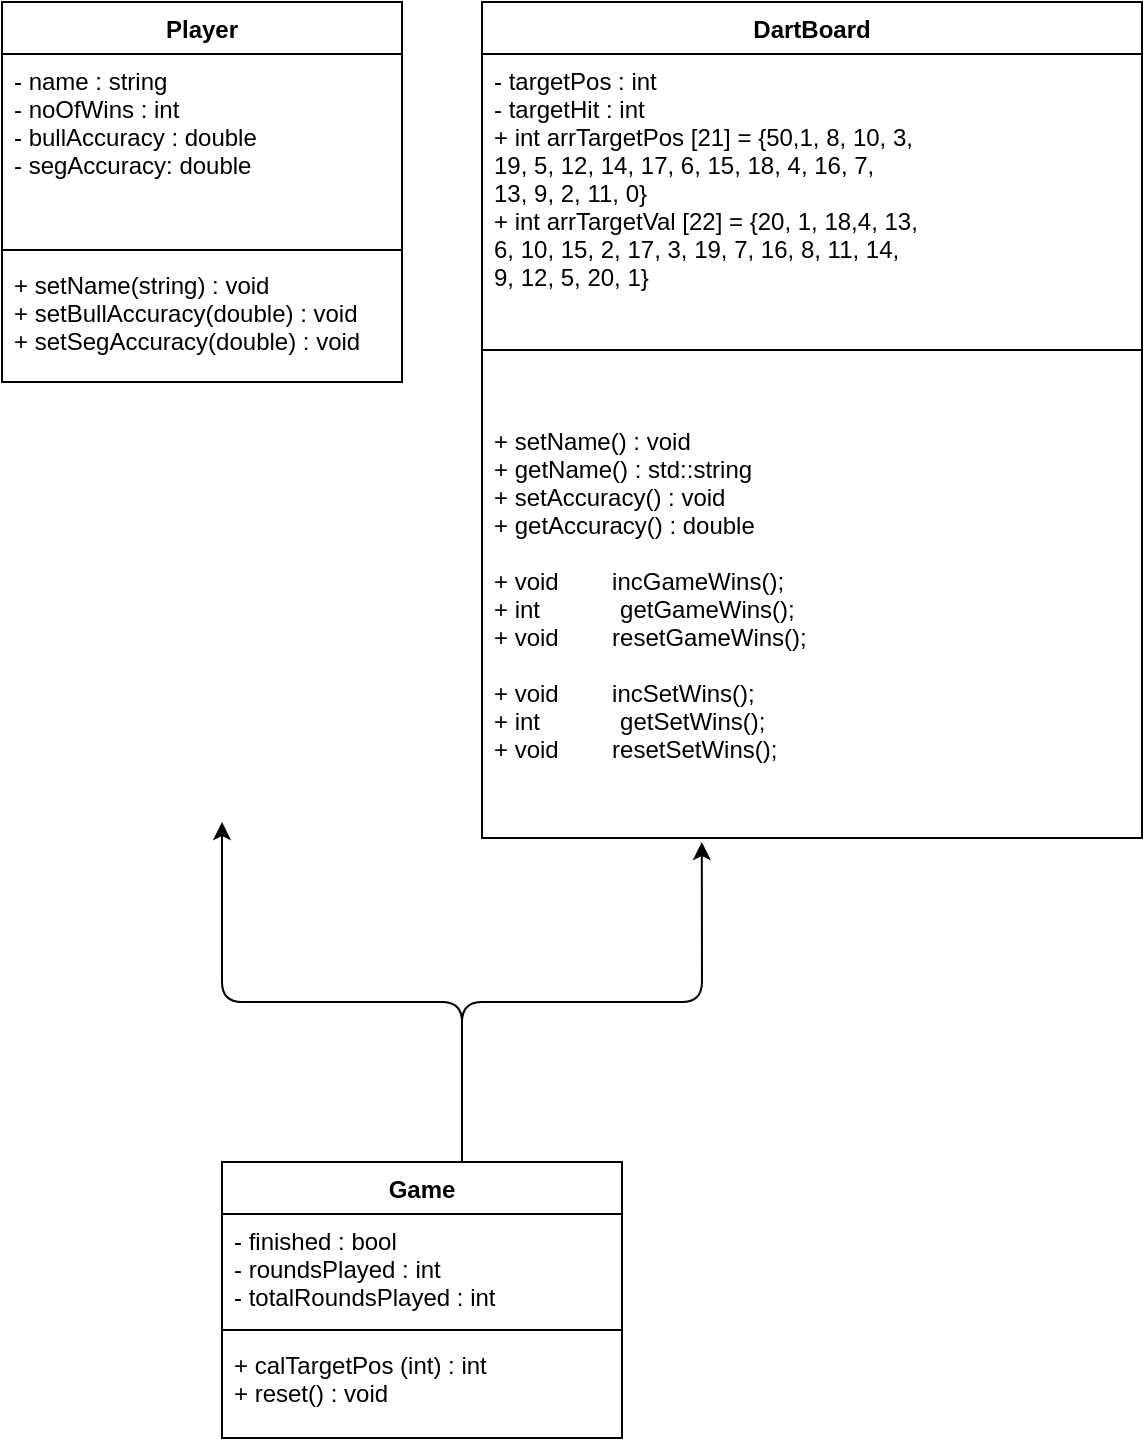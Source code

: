 <mxfile version="13.0.6" type="github">
  <diagram id="KvIgnxkLXuehH7X5kyKA" name="Page-1">
    <mxGraphModel dx="539" dy="779" grid="1" gridSize="10" guides="1" tooltips="1" connect="1" arrows="1" fold="1" page="1" pageScale="1" pageWidth="1169" pageHeight="826" math="0" shadow="0">
      <root>
        <mxCell id="0" />
        <mxCell id="1" parent="0" />
        <mxCell id="xvUeXTyLHobFcFk8aWzV-1" value="Player" style="swimlane;fontStyle=1;align=center;verticalAlign=top;childLayout=stackLayout;horizontal=1;startSize=26;horizontalStack=0;resizeParent=1;resizeParentMax=0;resizeLast=0;collapsible=1;marginBottom=0;" parent="1" vertex="1">
          <mxGeometry x="40" y="80" width="200" height="190" as="geometry" />
        </mxCell>
        <mxCell id="xvUeXTyLHobFcFk8aWzV-2" value="- name : string&#xa;- noOfWins : int&#xa;- bullAccuracy : double&#xa;- segAccuracy: double&#xa;&#xa;&#xa;&#xa;" style="text;strokeColor=none;fillColor=none;align=left;verticalAlign=top;spacingLeft=4;spacingRight=4;overflow=hidden;rotatable=0;points=[[0,0.5],[1,0.5]];portConstraint=eastwest;" parent="xvUeXTyLHobFcFk8aWzV-1" vertex="1">
          <mxGeometry y="26" width="200" height="94" as="geometry" />
        </mxCell>
        <mxCell id="xvUeXTyLHobFcFk8aWzV-3" value="" style="line;strokeWidth=1;fillColor=none;align=left;verticalAlign=middle;spacingTop=-1;spacingLeft=3;spacingRight=3;rotatable=0;labelPosition=right;points=[];portConstraint=eastwest;" parent="xvUeXTyLHobFcFk8aWzV-1" vertex="1">
          <mxGeometry y="120" width="200" height="8" as="geometry" />
        </mxCell>
        <mxCell id="xvUeXTyLHobFcFk8aWzV-4" value="+ setName(string) : void&#xa;+ setBullAccuracy(double) : void&#xa;+ setSegAccuracy(double) : void&#xa;" style="text;strokeColor=none;fillColor=none;align=left;verticalAlign=top;spacingLeft=4;spacingRight=4;overflow=hidden;rotatable=0;points=[[0,0.5],[1,0.5]];portConstraint=eastwest;" parent="xvUeXTyLHobFcFk8aWzV-1" vertex="1">
          <mxGeometry y="128" width="200" height="62" as="geometry" />
        </mxCell>
        <mxCell id="xvUeXTyLHobFcFk8aWzV-9" value="DartBoard" style="swimlane;fontStyle=1;align=center;verticalAlign=top;childLayout=stackLayout;horizontal=1;startSize=26;horizontalStack=0;resizeParent=1;resizeParentMax=0;resizeLast=0;collapsible=1;marginBottom=0;" parent="1" vertex="1">
          <mxGeometry x="280" y="80" width="330" height="418" as="geometry" />
        </mxCell>
        <mxCell id="xvUeXTyLHobFcFk8aWzV-10" value="- targetPos : int&#xa;- targetHit : int&#xa;+ int arrTargetPos [21] = {50,1, 8, 10, 3,&#xa; 19, 5, 12, 14, 17, 6, 15, 18, 4, 16, 7, &#xa;13, 9, 2, 11, 0}&#xa;+ int arrTargetVal [22] = {20, 1, 18,4, 13,&#xa; 6, 10, 15, 2, 17, 3, 19, 7, 16, 8, 11, 14,&#xa; 9, 12, 5, 20, 1}&#xa;&#xa;&#xa;&#xa;&#xa;&#xa;&#xa;&#xa;" style="text;strokeColor=none;fillColor=none;align=left;verticalAlign=top;spacingLeft=4;spacingRight=4;overflow=hidden;rotatable=0;points=[[0,0.5],[1,0.5]];portConstraint=eastwest;" parent="xvUeXTyLHobFcFk8aWzV-9" vertex="1">
          <mxGeometry y="26" width="330" height="144" as="geometry" />
        </mxCell>
        <mxCell id="xvUeXTyLHobFcFk8aWzV-11" value="" style="line;strokeWidth=1;fillColor=none;align=left;verticalAlign=middle;spacingTop=-1;spacingLeft=3;spacingRight=3;rotatable=0;labelPosition=right;points=[];portConstraint=eastwest;" parent="xvUeXTyLHobFcFk8aWzV-9" vertex="1">
          <mxGeometry y="170" width="330" height="8" as="geometry" />
        </mxCell>
        <mxCell id="xvUeXTyLHobFcFk8aWzV-12" value="    &#xa;&#xa;+ setName() : void&#xa;+ getName() : std::string&#xa;+ setAccuracy() : void&#xa;+ getAccuracy() : double&#xa;&#xa;+ void        incGameWins();&#xa;+ int            getGameWins();&#xa;+ void        resetGameWins();&#xa;&#xa;+ void        incSetWins();&#xa;+ int            getSetWins();&#xa;+ void        resetSetWins();" style="text;strokeColor=none;fillColor=none;align=left;verticalAlign=top;spacingLeft=4;spacingRight=4;overflow=hidden;rotatable=0;points=[[0,0.5],[1,0.5]];portConstraint=eastwest;" parent="xvUeXTyLHobFcFk8aWzV-9" vertex="1">
          <mxGeometry y="178" width="330" height="240" as="geometry" />
        </mxCell>
        <mxCell id="xvUeXTyLHobFcFk8aWzV-13" value="" style="endArrow=classic;html=1;entryX=0.545;entryY=1;entryDx=0;entryDy=0;entryPerimeter=0;exitX=0.6;exitY=0;exitDx=0;exitDy=0;exitPerimeter=0;" parent="1" source="xvUeXTyLHobFcFk8aWzV-5" edge="1">
          <mxGeometry width="50" height="50" relative="1" as="geometry">
            <mxPoint x="270" y="620" as="sourcePoint" />
            <mxPoint x="389.9" y="500" as="targetPoint" />
            <Array as="points">
              <mxPoint x="270" y="580" />
              <mxPoint x="390" y="580" />
            </Array>
          </mxGeometry>
        </mxCell>
        <mxCell id="xvUeXTyLHobFcFk8aWzV-14" value="" style="endArrow=classic;html=1;" parent="1" edge="1">
          <mxGeometry width="50" height="50" relative="1" as="geometry">
            <mxPoint x="270" y="660" as="sourcePoint" />
            <mxPoint x="150" y="490" as="targetPoint" />
            <Array as="points">
              <mxPoint x="270" y="580" />
              <mxPoint x="150" y="580" />
            </Array>
          </mxGeometry>
        </mxCell>
        <mxCell id="xvUeXTyLHobFcFk8aWzV-5" value="Game" style="swimlane;fontStyle=1;align=center;verticalAlign=top;childLayout=stackLayout;horizontal=1;startSize=26;horizontalStack=0;resizeParent=1;resizeParentMax=0;resizeLast=0;collapsible=1;marginBottom=0;" parent="1" vertex="1">
          <mxGeometry x="150" y="660" width="200" height="138" as="geometry" />
        </mxCell>
        <mxCell id="xvUeXTyLHobFcFk8aWzV-6" value="- finished : bool&#xa;- roundsPlayed : int&#xa;- totalRoundsPlayed : int&#xa;&#xa;" style="text;strokeColor=none;fillColor=none;align=left;verticalAlign=top;spacingLeft=4;spacingRight=4;overflow=hidden;rotatable=0;points=[[0,0.5],[1,0.5]];portConstraint=eastwest;" parent="xvUeXTyLHobFcFk8aWzV-5" vertex="1">
          <mxGeometry y="26" width="200" height="54" as="geometry" />
        </mxCell>
        <mxCell id="xvUeXTyLHobFcFk8aWzV-7" value="" style="line;strokeWidth=1;fillColor=none;align=left;verticalAlign=middle;spacingTop=-1;spacingLeft=3;spacingRight=3;rotatable=0;labelPosition=right;points=[];portConstraint=eastwest;" parent="xvUeXTyLHobFcFk8aWzV-5" vertex="1">
          <mxGeometry y="80" width="200" height="8" as="geometry" />
        </mxCell>
        <mxCell id="xvUeXTyLHobFcFk8aWzV-8" value="+ calTargetPos (int) : int&#xa;+ reset() : void&#xa;" style="text;strokeColor=none;fillColor=none;align=left;verticalAlign=top;spacingLeft=4;spacingRight=4;overflow=hidden;rotatable=0;points=[[0,0.5],[1,0.5]];portConstraint=eastwest;" parent="xvUeXTyLHobFcFk8aWzV-5" vertex="1">
          <mxGeometry y="88" width="200" height="50" as="geometry" />
        </mxCell>
      </root>
    </mxGraphModel>
  </diagram>
</mxfile>
